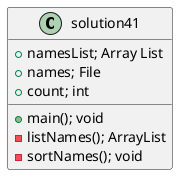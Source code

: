 @startuml

class solution41

class solution41 {

+namesList; Array List
+names; File
+count; int

+main(); void
-listNames(); ArrayList
-sortNames(); void

}

@enduml